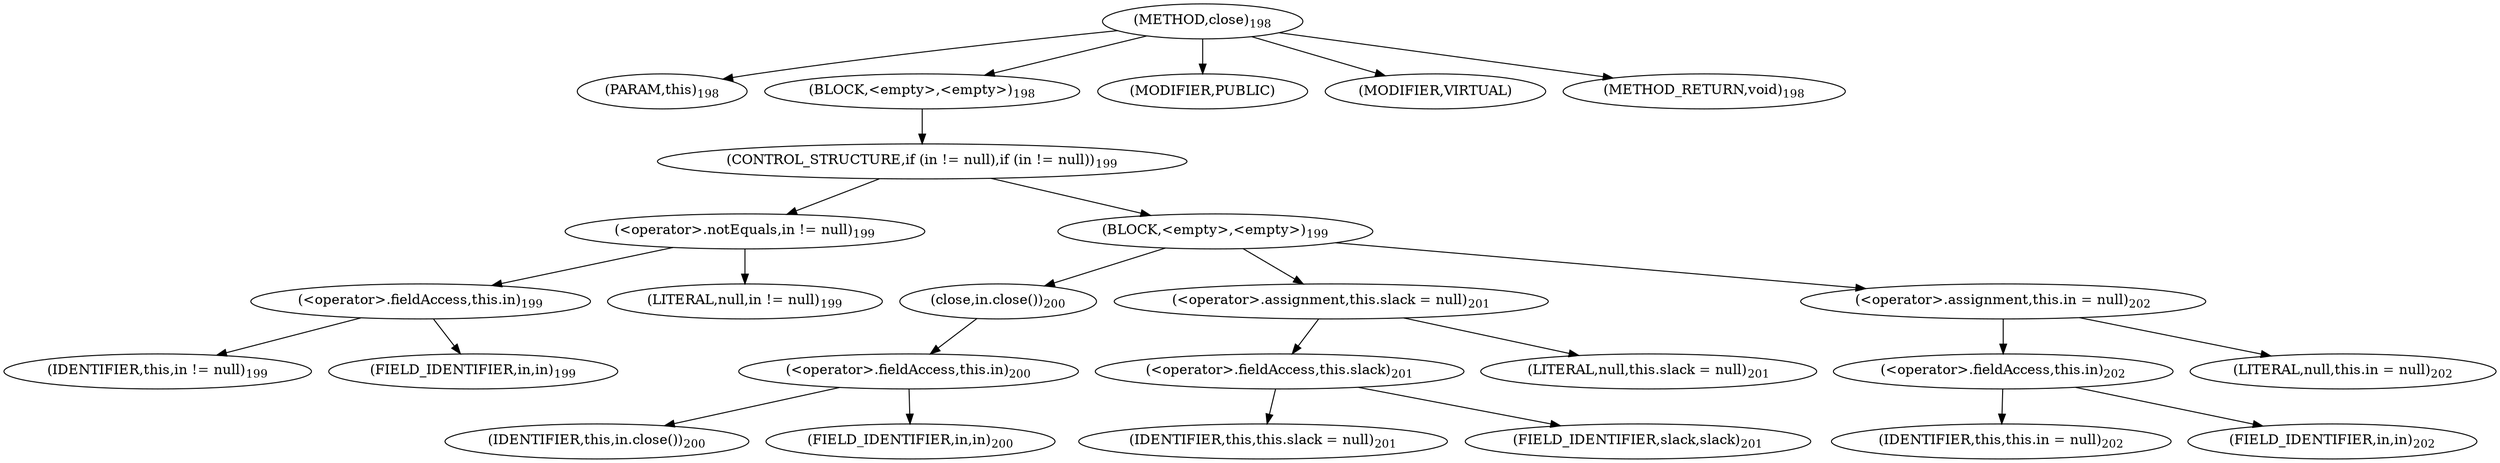 digraph "close" {  
"434" [label = <(METHOD,close)<SUB>198</SUB>> ]
"435" [label = <(PARAM,this)<SUB>198</SUB>> ]
"436" [label = <(BLOCK,&lt;empty&gt;,&lt;empty&gt;)<SUB>198</SUB>> ]
"437" [label = <(CONTROL_STRUCTURE,if (in != null),if (in != null))<SUB>199</SUB>> ]
"438" [label = <(&lt;operator&gt;.notEquals,in != null)<SUB>199</SUB>> ]
"439" [label = <(&lt;operator&gt;.fieldAccess,this.in)<SUB>199</SUB>> ]
"440" [label = <(IDENTIFIER,this,in != null)<SUB>199</SUB>> ]
"441" [label = <(FIELD_IDENTIFIER,in,in)<SUB>199</SUB>> ]
"442" [label = <(LITERAL,null,in != null)<SUB>199</SUB>> ]
"443" [label = <(BLOCK,&lt;empty&gt;,&lt;empty&gt;)<SUB>199</SUB>> ]
"444" [label = <(close,in.close())<SUB>200</SUB>> ]
"445" [label = <(&lt;operator&gt;.fieldAccess,this.in)<SUB>200</SUB>> ]
"446" [label = <(IDENTIFIER,this,in.close())<SUB>200</SUB>> ]
"447" [label = <(FIELD_IDENTIFIER,in,in)<SUB>200</SUB>> ]
"448" [label = <(&lt;operator&gt;.assignment,this.slack = null)<SUB>201</SUB>> ]
"449" [label = <(&lt;operator&gt;.fieldAccess,this.slack)<SUB>201</SUB>> ]
"450" [label = <(IDENTIFIER,this,this.slack = null)<SUB>201</SUB>> ]
"451" [label = <(FIELD_IDENTIFIER,slack,slack)<SUB>201</SUB>> ]
"452" [label = <(LITERAL,null,this.slack = null)<SUB>201</SUB>> ]
"453" [label = <(&lt;operator&gt;.assignment,this.in = null)<SUB>202</SUB>> ]
"454" [label = <(&lt;operator&gt;.fieldAccess,this.in)<SUB>202</SUB>> ]
"455" [label = <(IDENTIFIER,this,this.in = null)<SUB>202</SUB>> ]
"456" [label = <(FIELD_IDENTIFIER,in,in)<SUB>202</SUB>> ]
"457" [label = <(LITERAL,null,this.in = null)<SUB>202</SUB>> ]
"458" [label = <(MODIFIER,PUBLIC)> ]
"459" [label = <(MODIFIER,VIRTUAL)> ]
"460" [label = <(METHOD_RETURN,void)<SUB>198</SUB>> ]
  "434" -> "435" 
  "434" -> "436" 
  "434" -> "458" 
  "434" -> "459" 
  "434" -> "460" 
  "436" -> "437" 
  "437" -> "438" 
  "437" -> "443" 
  "438" -> "439" 
  "438" -> "442" 
  "439" -> "440" 
  "439" -> "441" 
  "443" -> "444" 
  "443" -> "448" 
  "443" -> "453" 
  "444" -> "445" 
  "445" -> "446" 
  "445" -> "447" 
  "448" -> "449" 
  "448" -> "452" 
  "449" -> "450" 
  "449" -> "451" 
  "453" -> "454" 
  "453" -> "457" 
  "454" -> "455" 
  "454" -> "456" 
}
